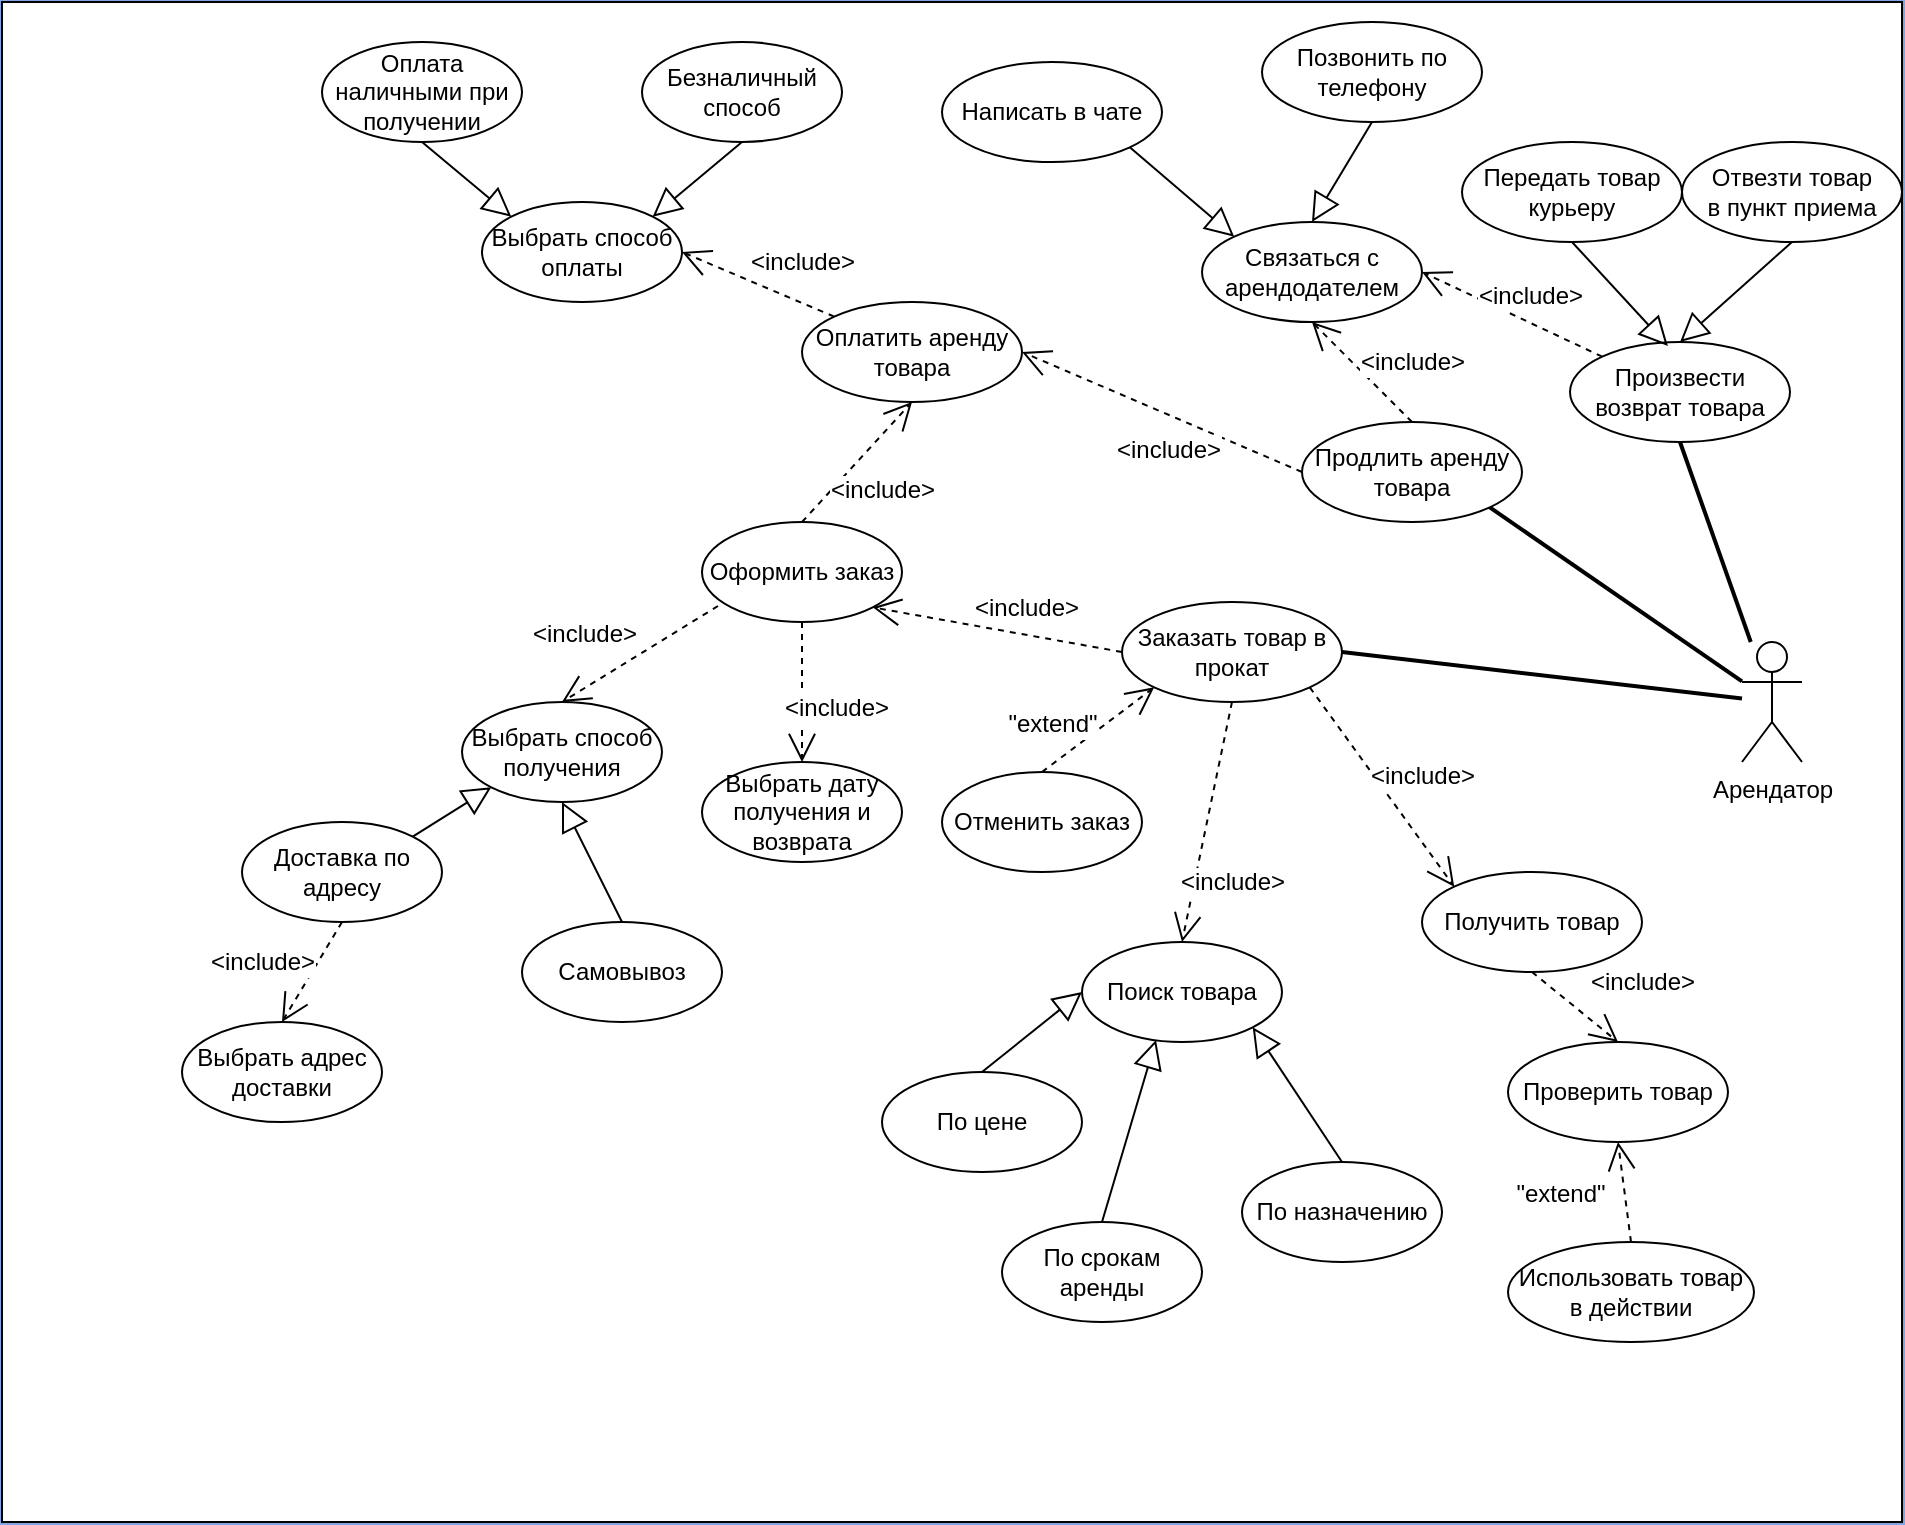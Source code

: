<mxfile version="14.6.9" type="github">
  <diagram id="ZwnTsQdj2YsQ4eZyknDP" name="Page-1">
    <mxGraphModel dx="1450" dy="705" grid="1" gridSize="10" guides="1" tooltips="1" connect="1" arrows="1" fold="1" page="1" pageScale="1" pageWidth="827" pageHeight="1169" background="#7EA6E0" math="0" shadow="0">
      <root>
        <mxCell id="0" />
        <mxCell id="1" parent="0" />
        <mxCell id="ngTAUGNhP66DBJBYgdPT-110" value="" style="rounded=0;whiteSpace=wrap;html=1;fontSize=12;shadow=0;" parent="1" vertex="1">
          <mxGeometry x="760" y="50" width="950" height="760" as="geometry" />
        </mxCell>
        <mxCell id="SECi2cDUqw07FHAR2u1D-1" value="Поиск товара" style="ellipse;whiteSpace=wrap;html=1;" parent="1" vertex="1">
          <mxGeometry x="1300" y="520" width="100" height="50" as="geometry" />
        </mxCell>
        <mxCell id="SECi2cDUqw07FHAR2u1D-3" value="Заказать товар в прокат" style="ellipse;whiteSpace=wrap;html=1;" parent="1" vertex="1">
          <mxGeometry x="1320" y="350" width="110" height="50" as="geometry" />
        </mxCell>
        <mxCell id="ngTAUGNhP66DBJBYgdPT-4" value="Арендатор&lt;br&gt;" style="shape=umlActor;verticalLabelPosition=bottom;verticalAlign=top;html=1;" parent="1" vertex="1">
          <mxGeometry x="1630" y="370" width="30" height="60" as="geometry" />
        </mxCell>
        <mxCell id="ngTAUGNhP66DBJBYgdPT-8" value="Оформить заказ" style="ellipse;whiteSpace=wrap;html=1;" parent="1" vertex="1">
          <mxGeometry x="1110" y="310" width="100" height="50" as="geometry" />
        </mxCell>
        <mxCell id="ngTAUGNhP66DBJBYgdPT-13" value="По назначению" style="ellipse;whiteSpace=wrap;html=1;" parent="1" vertex="1">
          <mxGeometry x="1380" y="630" width="100" height="50" as="geometry" />
        </mxCell>
        <mxCell id="ngTAUGNhP66DBJBYgdPT-14" value="По цене" style="ellipse;whiteSpace=wrap;html=1;" parent="1" vertex="1">
          <mxGeometry x="1200" y="585" width="100" height="50" as="geometry" />
        </mxCell>
        <mxCell id="ngTAUGNhP66DBJBYgdPT-15" value="По срокам аренды" style="ellipse;whiteSpace=wrap;html=1;" parent="1" vertex="1">
          <mxGeometry x="1260" y="660" width="100" height="50" as="geometry" />
        </mxCell>
        <mxCell id="ngTAUGNhP66DBJBYgdPT-22" value="&amp;lt;include&amp;gt;" style="endArrow=open;endSize=12;dashed=1;html=1;fontSize=12;entryX=1;entryY=1;entryDx=0;entryDy=0;exitX=0;exitY=0.5;exitDx=0;exitDy=0;" parent="1" source="SECi2cDUqw07FHAR2u1D-3" target="ngTAUGNhP66DBJBYgdPT-8" edge="1">
          <mxGeometry x="-0.188" y="-13" width="160" relative="1" as="geometry">
            <mxPoint x="1186" y="440" as="sourcePoint" />
            <mxPoint x="1437" y="514.5" as="targetPoint" />
            <Array as="points" />
            <mxPoint as="offset" />
          </mxGeometry>
        </mxCell>
        <mxCell id="ngTAUGNhP66DBJBYgdPT-28" value="&amp;lt;include&amp;gt;" style="endArrow=open;endSize=12;dashed=1;html=1;fontSize=12;entryX=0.5;entryY=0;entryDx=0;entryDy=0;exitX=0.5;exitY=1;exitDx=0;exitDy=0;" parent="1" source="SECi2cDUqw07FHAR2u1D-3" target="SECi2cDUqw07FHAR2u1D-1" edge="1">
          <mxGeometry x="0.438" y="18" width="160" relative="1" as="geometry">
            <mxPoint x="1167" y="450" as="sourcePoint" />
            <mxPoint x="1112" y="485" as="targetPoint" />
            <Array as="points" />
            <mxPoint as="offset" />
          </mxGeometry>
        </mxCell>
        <mxCell id="ngTAUGNhP66DBJBYgdPT-29" value="" style="endArrow=block;endFill=0;endSize=12;html=1;exitX=0.5;exitY=0;exitDx=0;exitDy=0;entryX=0;entryY=0.5;entryDx=0;entryDy=0;" parent="1" source="ngTAUGNhP66DBJBYgdPT-14" target="SECi2cDUqw07FHAR2u1D-1" edge="1">
          <mxGeometry width="160" relative="1" as="geometry">
            <mxPoint x="831" y="750" as="sourcePoint" />
            <mxPoint x="991" y="750" as="targetPoint" />
          </mxGeometry>
        </mxCell>
        <mxCell id="ngTAUGNhP66DBJBYgdPT-30" value="" style="endArrow=block;endFill=0;endSize=12;html=1;entryX=0.37;entryY=0.98;entryDx=0;entryDy=0;exitX=0.5;exitY=0;exitDx=0;exitDy=0;entryPerimeter=0;" parent="1" source="ngTAUGNhP66DBJBYgdPT-15" target="SECi2cDUqw07FHAR2u1D-1" edge="1">
          <mxGeometry width="160" relative="1" as="geometry">
            <mxPoint x="637" y="870" as="sourcePoint" />
            <mxPoint x="797" y="870" as="targetPoint" />
          </mxGeometry>
        </mxCell>
        <mxCell id="ngTAUGNhP66DBJBYgdPT-31" value="" style="endArrow=block;endFill=0;endSize=12;html=1;exitX=0.5;exitY=0;exitDx=0;exitDy=0;entryX=1;entryY=1;entryDx=0;entryDy=0;" parent="1" source="ngTAUGNhP66DBJBYgdPT-13" target="SECi2cDUqw07FHAR2u1D-1" edge="1">
          <mxGeometry width="160" relative="1" as="geometry">
            <mxPoint x="962.355" y="644.642" as="sourcePoint" />
            <mxPoint x="1037" y="630" as="targetPoint" />
          </mxGeometry>
        </mxCell>
        <mxCell id="ngTAUGNhP66DBJBYgdPT-38" value="" style="endArrow=open;html=1;shadow=0;strokeWidth=1;dashed=1;endFill=0;endSize=12;sketch=0;entryX=0;entryY=1;entryDx=0;entryDy=0;" parent="1" target="SECi2cDUqw07FHAR2u1D-3" edge="1">
          <mxGeometry width="50" height="50" relative="1" as="geometry">
            <mxPoint x="1280" y="435" as="sourcePoint" />
            <mxPoint x="1217" y="716" as="targetPoint" />
          </mxGeometry>
        </mxCell>
        <mxCell id="ngTAUGNhP66DBJBYgdPT-39" value="&quot;extend&quot;" style="edgeLabel;html=1;align=center;verticalAlign=middle;resizable=0;points=[];fontSize=12;" parent="ngTAUGNhP66DBJBYgdPT-38" vertex="1" connectable="0">
          <mxGeometry x="0.188" y="-2" relative="1" as="geometry">
            <mxPoint x="-30" y="-1" as="offset" />
          </mxGeometry>
        </mxCell>
        <mxCell id="ngTAUGNhP66DBJBYgdPT-40" value="Отменить заказ" style="ellipse;whiteSpace=wrap;html=1;" parent="1" vertex="1">
          <mxGeometry x="1230" y="435" width="100" height="50" as="geometry" />
        </mxCell>
        <mxCell id="ngTAUGNhP66DBJBYgdPT-71" value="Произвести возврат товара" style="ellipse;whiteSpace=wrap;html=1;" parent="1" vertex="1">
          <mxGeometry x="1544" y="220" width="110" height="50" as="geometry" />
        </mxCell>
        <mxCell id="ngTAUGNhP66DBJBYgdPT-74" value="&amp;lt;include&amp;gt;" style="endArrow=open;endSize=12;dashed=1;html=1;fontSize=12;exitX=0;exitY=0;exitDx=0;exitDy=0;entryX=1;entryY=0.5;entryDx=0;entryDy=0;" parent="1" source="ngTAUGNhP66DBJBYgdPT-71" target="ngTAUGNhP66DBJBYgdPT-75" edge="1">
          <mxGeometry x="-0.088" y="-13" width="160" relative="1" as="geometry">
            <mxPoint x="1237" y="280" as="sourcePoint" />
            <mxPoint x="1197" y="240" as="targetPoint" />
            <Array as="points" />
            <mxPoint y="1" as="offset" />
          </mxGeometry>
        </mxCell>
        <mxCell id="ngTAUGNhP66DBJBYgdPT-75" value="Связаться с арендодателем" style="ellipse;whiteSpace=wrap;html=1;" parent="1" vertex="1">
          <mxGeometry x="1360" y="160" width="110" height="50" as="geometry" />
        </mxCell>
        <mxCell id="ngTAUGNhP66DBJBYgdPT-77" value="Написать в чате" style="ellipse;whiteSpace=wrap;html=1;" parent="1" vertex="1">
          <mxGeometry x="1230" y="80" width="110" height="50" as="geometry" />
        </mxCell>
        <mxCell id="ngTAUGNhP66DBJBYgdPT-78" value="Позвонить по телефону" style="ellipse;whiteSpace=wrap;html=1;" parent="1" vertex="1">
          <mxGeometry x="1390" y="60" width="110" height="50" as="geometry" />
        </mxCell>
        <mxCell id="ngTAUGNhP66DBJBYgdPT-79" value="" style="endArrow=block;endFill=0;endSize=12;html=1;exitX=1;exitY=1;exitDx=0;exitDy=0;entryX=0;entryY=0;entryDx=0;entryDy=0;" parent="1" source="ngTAUGNhP66DBJBYgdPT-77" target="ngTAUGNhP66DBJBYgdPT-75" edge="1">
          <mxGeometry width="160" relative="1" as="geometry">
            <mxPoint x="947" y="280" as="sourcePoint" />
            <mxPoint x="1237" y="160" as="targetPoint" />
          </mxGeometry>
        </mxCell>
        <mxCell id="ngTAUGNhP66DBJBYgdPT-80" value="" style="endArrow=block;endFill=0;endSize=12;html=1;exitX=0.5;exitY=1;exitDx=0;exitDy=0;entryX=0.5;entryY=0;entryDx=0;entryDy=0;" parent="1" source="ngTAUGNhP66DBJBYgdPT-78" target="ngTAUGNhP66DBJBYgdPT-75" edge="1">
          <mxGeometry width="160" relative="1" as="geometry">
            <mxPoint x="1337" y="145" as="sourcePoint" />
            <mxPoint x="1412.01" y="185" as="targetPoint" />
          </mxGeometry>
        </mxCell>
        <mxCell id="ngTAUGNhP66DBJBYgdPT-81" value="Передать товар курьеру" style="ellipse;whiteSpace=wrap;html=1;" parent="1" vertex="1">
          <mxGeometry x="1490" y="120" width="110" height="50" as="geometry" />
        </mxCell>
        <mxCell id="ngTAUGNhP66DBJBYgdPT-84" value="Получить товар" style="ellipse;whiteSpace=wrap;html=1;" parent="1" vertex="1">
          <mxGeometry x="1470" y="485" width="110" height="50" as="geometry" />
        </mxCell>
        <mxCell id="ngTAUGNhP66DBJBYgdPT-85" value="Проверить товар" style="ellipse;whiteSpace=wrap;html=1;" parent="1" vertex="1">
          <mxGeometry x="1513" y="570" width="110" height="50" as="geometry" />
        </mxCell>
        <mxCell id="ngTAUGNhP66DBJBYgdPT-87" value="&amp;lt;include&amp;gt;" style="endArrow=open;endSize=12;dashed=1;html=1;fontSize=12;exitX=0.5;exitY=1;exitDx=0;exitDy=0;entryX=0.5;entryY=0;entryDx=0;entryDy=0;" parent="1" source="ngTAUGNhP66DBJBYgdPT-84" target="ngTAUGNhP66DBJBYgdPT-85" edge="1">
          <mxGeometry x="0.653" y="31" width="160" relative="1" as="geometry">
            <mxPoint x="1447.001" y="532.678" as="sourcePoint" />
            <mxPoint x="1538.11" y="580" as="targetPoint" />
            <Array as="points" />
            <mxPoint as="offset" />
          </mxGeometry>
        </mxCell>
        <mxCell id="ngTAUGNhP66DBJBYgdPT-92" value="Использовать товар в действии" style="ellipse;whiteSpace=wrap;html=1;" parent="1" vertex="1">
          <mxGeometry x="1513" y="670" width="123" height="50" as="geometry" />
        </mxCell>
        <mxCell id="ngTAUGNhP66DBJBYgdPT-94" value="" style="endArrow=open;html=1;shadow=0;strokeWidth=1;dashed=1;endFill=0;endSize=12;sketch=0;entryX=0.5;entryY=1;entryDx=0;entryDy=0;exitX=0.5;exitY=0;exitDx=0;exitDy=0;" parent="1" source="ngTAUGNhP66DBJBYgdPT-92" target="ngTAUGNhP66DBJBYgdPT-85" edge="1">
          <mxGeometry width="50" height="50" relative="1" as="geometry">
            <mxPoint x="1477" y="720" as="sourcePoint" />
            <mxPoint x="1571" y="784.75" as="targetPoint" />
          </mxGeometry>
        </mxCell>
        <mxCell id="ngTAUGNhP66DBJBYgdPT-95" value="&quot;extend&quot;" style="edgeLabel;html=1;align=center;verticalAlign=middle;resizable=0;points=[];fontSize=12;" parent="ngTAUGNhP66DBJBYgdPT-94" vertex="1" connectable="0">
          <mxGeometry x="0.188" y="-2" relative="1" as="geometry">
            <mxPoint x="-34" y="6" as="offset" />
          </mxGeometry>
        </mxCell>
        <mxCell id="ngTAUGNhP66DBJBYgdPT-97" value="" style="endArrow=none;endFill=0;endSize=12;html=1;rounded=1;strokeWidth=2;exitX=1;exitY=0.5;exitDx=0;exitDy=0;" parent="1" source="SECi2cDUqw07FHAR2u1D-3" target="ngTAUGNhP66DBJBYgdPT-4" edge="1">
          <mxGeometry width="160" relative="1" as="geometry">
            <mxPoint x="1417" y="520" as="sourcePoint" />
            <mxPoint x="1577" y="520" as="targetPoint" />
          </mxGeometry>
        </mxCell>
        <mxCell id="ngTAUGNhP66DBJBYgdPT-98" value="" style="endArrow=none;endFill=0;endSize=12;html=1;rounded=1;strokeWidth=2;exitX=0.5;exitY=1;exitDx=0;exitDy=0;" parent="1" source="ngTAUGNhP66DBJBYgdPT-71" target="ngTAUGNhP66DBJBYgdPT-4" edge="1">
          <mxGeometry width="160" relative="1" as="geometry">
            <mxPoint x="1177" y="370" as="sourcePoint" />
            <mxPoint x="1417" y="400" as="targetPoint" />
          </mxGeometry>
        </mxCell>
        <mxCell id="ngTAUGNhP66DBJBYgdPT-100" value="Продлить аренду товара" style="ellipse;whiteSpace=wrap;html=1;" parent="1" vertex="1">
          <mxGeometry x="1410" y="260" width="110" height="50" as="geometry" />
        </mxCell>
        <mxCell id="ngTAUGNhP66DBJBYgdPT-102" value="Оплатить аренду&lt;br&gt;товара" style="ellipse;whiteSpace=wrap;html=1;" parent="1" vertex="1">
          <mxGeometry x="1160" y="200" width="110" height="50" as="geometry" />
        </mxCell>
        <mxCell id="ngTAUGNhP66DBJBYgdPT-105" value="&amp;lt;include&amp;gt;" style="endArrow=open;endSize=12;dashed=1;html=1;fontSize=12;exitX=0.5;exitY=0;exitDx=0;exitDy=0;entryX=0.5;entryY=1;entryDx=0;entryDy=0;" parent="1" source="ngTAUGNhP66DBJBYgdPT-100" target="ngTAUGNhP66DBJBYgdPT-75" edge="1">
          <mxGeometry x="-0.4" y="-21" width="160" relative="1" as="geometry">
            <mxPoint x="1384" y="305" as="sourcePoint" />
            <mxPoint x="1194" y="265" as="targetPoint" />
            <Array as="points" />
            <mxPoint as="offset" />
          </mxGeometry>
        </mxCell>
        <mxCell id="ngTAUGNhP66DBJBYgdPT-106" value="&amp;lt;include&amp;gt;" style="endArrow=open;endSize=12;dashed=1;html=1;fontSize=12;exitX=0;exitY=0.5;exitDx=0;exitDy=0;entryX=1;entryY=0.5;entryDx=0;entryDy=0;" parent="1" source="ngTAUGNhP66DBJBYgdPT-100" target="ngTAUGNhP66DBJBYgdPT-102" edge="1">
          <mxGeometry x="-0.156" y="16" width="160" relative="1" as="geometry">
            <mxPoint x="1177" y="260" as="sourcePoint" />
            <mxPoint x="987" y="220" as="targetPoint" />
            <Array as="points" />
            <mxPoint x="-1" as="offset" />
          </mxGeometry>
        </mxCell>
        <mxCell id="ngTAUGNhP66DBJBYgdPT-107" value="&amp;lt;include&amp;gt;" style="endArrow=open;endSize=12;dashed=1;html=1;fontSize=12;exitX=0.5;exitY=0;exitDx=0;exitDy=0;entryX=0.5;entryY=1;entryDx=0;entryDy=0;" parent="1" source="ngTAUGNhP66DBJBYgdPT-8" target="ngTAUGNhP66DBJBYgdPT-102" edge="1">
          <mxGeometry x="-0.035" y="-20" width="160" relative="1" as="geometry">
            <mxPoint x="1147" y="340" as="sourcePoint" />
            <mxPoint x="957" y="300" as="targetPoint" />
            <Array as="points" />
            <mxPoint x="-1" as="offset" />
          </mxGeometry>
        </mxCell>
        <mxCell id="ngTAUGNhP66DBJBYgdPT-108" value="" style="endArrow=none;endFill=0;endSize=12;html=1;rounded=1;strokeWidth=2;exitX=1;exitY=1;exitDx=0;exitDy=0;" parent="1" source="ngTAUGNhP66DBJBYgdPT-100" target="ngTAUGNhP66DBJBYgdPT-4" edge="1">
          <mxGeometry width="160" relative="1" as="geometry">
            <mxPoint x="1222" y="383.88" as="sourcePoint" />
            <mxPoint x="1542" y="390" as="targetPoint" />
          </mxGeometry>
        </mxCell>
        <mxCell id="Q_d8XJE9VoqQTzxeZHrw-4" value="Безналичный&lt;br&gt;способ" style="ellipse;whiteSpace=wrap;html=1;" vertex="1" parent="1">
          <mxGeometry x="1080" y="70" width="100" height="50" as="geometry" />
        </mxCell>
        <mxCell id="Q_d8XJE9VoqQTzxeZHrw-34" value="&amp;lt;include&amp;gt;" style="endArrow=open;endSize=12;dashed=1;html=1;fontSize=12;entryX=0;entryY=0;entryDx=0;entryDy=0;exitX=1;exitY=1;exitDx=0;exitDy=0;" edge="1" parent="1" source="SECi2cDUqw07FHAR2u1D-3" target="ngTAUGNhP66DBJBYgdPT-84">
          <mxGeometry x="0.123" y="19" width="160" relative="1" as="geometry">
            <mxPoint x="1406" y="450.0" as="sourcePoint" />
            <mxPoint x="1400" y="555.0" as="targetPoint" />
            <Array as="points" />
            <mxPoint as="offset" />
          </mxGeometry>
        </mxCell>
        <mxCell id="Q_d8XJE9VoqQTzxeZHrw-39" value="Выбрать адрес доставки" style="ellipse;whiteSpace=wrap;html=1;" vertex="1" parent="1">
          <mxGeometry x="850" y="560" width="100" height="50" as="geometry" />
        </mxCell>
        <mxCell id="Q_d8XJE9VoqQTzxeZHrw-40" value="Доставка по адресу" style="ellipse;whiteSpace=wrap;html=1;" vertex="1" parent="1">
          <mxGeometry x="880" y="460" width="100" height="50" as="geometry" />
        </mxCell>
        <mxCell id="Q_d8XJE9VoqQTzxeZHrw-41" value="Выбрать способ получения" style="ellipse;whiteSpace=wrap;html=1;" vertex="1" parent="1">
          <mxGeometry x="990" y="400" width="100" height="50" as="geometry" />
        </mxCell>
        <mxCell id="Q_d8XJE9VoqQTzxeZHrw-42" value="Самовывоз" style="ellipse;whiteSpace=wrap;html=1;" vertex="1" parent="1">
          <mxGeometry x="1020" y="510" width="100" height="50" as="geometry" />
        </mxCell>
        <mxCell id="Q_d8XJE9VoqQTzxeZHrw-43" value="Выбрать дату получения и возврата" style="ellipse;whiteSpace=wrap;html=1;" vertex="1" parent="1">
          <mxGeometry x="1110" y="430" width="100" height="50" as="geometry" />
        </mxCell>
        <mxCell id="Q_d8XJE9VoqQTzxeZHrw-62" value="Выбрать способ оплаты" style="ellipse;whiteSpace=wrap;html=1;" vertex="1" parent="1">
          <mxGeometry x="1000" y="150" width="100" height="50" as="geometry" />
        </mxCell>
        <mxCell id="Q_d8XJE9VoqQTzxeZHrw-63" value="Оплата наличными при получении" style="ellipse;whiteSpace=wrap;html=1;" vertex="1" parent="1">
          <mxGeometry x="920" y="70" width="100" height="50" as="geometry" />
        </mxCell>
        <mxCell id="Q_d8XJE9VoqQTzxeZHrw-71" value="&amp;lt;include&amp;gt;" style="endArrow=open;endSize=12;dashed=1;html=1;fontSize=12;exitX=0;exitY=0;exitDx=0;exitDy=0;entryX=1;entryY=0.5;entryDx=0;entryDy=0;" edge="1" parent="1" source="ngTAUGNhP66DBJBYgdPT-102" target="Q_d8XJE9VoqQTzxeZHrw-62">
          <mxGeometry x="-0.383" y="-19" width="160" relative="1" as="geometry">
            <mxPoint x="1085.355" y="292.322" as="sourcePoint" />
            <mxPoint x="1176.194" y="232.716" as="targetPoint" />
            <Array as="points" />
            <mxPoint as="offset" />
          </mxGeometry>
        </mxCell>
        <mxCell id="Q_d8XJE9VoqQTzxeZHrw-73" value="&amp;lt;include&amp;gt;" style="endArrow=open;endSize=12;dashed=1;html=1;fontSize=12;entryX=0.5;entryY=0;entryDx=0;entryDy=0;exitX=0.5;exitY=1;exitDx=0;exitDy=0;" edge="1" parent="1" source="ngTAUGNhP66DBJBYgdPT-8" target="Q_d8XJE9VoqQTzxeZHrw-43">
          <mxGeometry x="0.22" y="17" width="160" relative="1" as="geometry">
            <mxPoint x="950.0" y="370.0" as="sourcePoint" />
            <mxPoint x="1014.645" y="327.678" as="targetPoint" />
            <Array as="points" />
            <mxPoint as="offset" />
          </mxGeometry>
        </mxCell>
        <mxCell id="Q_d8XJE9VoqQTzxeZHrw-74" value="&amp;lt;include&amp;gt;" style="endArrow=open;endSize=12;dashed=1;html=1;fontSize=12;entryX=0.5;entryY=0;entryDx=0;entryDy=0;exitX=0.08;exitY=0.84;exitDx=0;exitDy=0;exitPerimeter=0;" edge="1" parent="1" source="ngTAUGNhP66DBJBYgdPT-8" target="Q_d8XJE9VoqQTzxeZHrw-41">
          <mxGeometry x="0.416" y="-22" width="160" relative="1" as="geometry">
            <mxPoint x="960.0" y="380.0" as="sourcePoint" />
            <mxPoint x="1024.645" y="337.678" as="targetPoint" />
            <Array as="points" />
            <mxPoint y="-1" as="offset" />
          </mxGeometry>
        </mxCell>
        <mxCell id="Q_d8XJE9VoqQTzxeZHrw-78" value="" style="endArrow=block;endFill=0;endSize=12;html=1;exitX=0.5;exitY=1;exitDx=0;exitDy=0;entryX=0;entryY=0;entryDx=0;entryDy=0;" edge="1" parent="1" source="Q_d8XJE9VoqQTzxeZHrw-63" target="Q_d8XJE9VoqQTzxeZHrw-62">
          <mxGeometry width="160" relative="1" as="geometry">
            <mxPoint x="927" y="170.0" as="sourcePoint" />
            <mxPoint x="981.524" y="226.884" as="targetPoint" />
          </mxGeometry>
        </mxCell>
        <mxCell id="Q_d8XJE9VoqQTzxeZHrw-79" value="" style="endArrow=block;endFill=0;endSize=12;html=1;exitX=0.5;exitY=1;exitDx=0;exitDy=0;entryX=1;entryY=0;entryDx=0;entryDy=0;" edge="1" parent="1" source="Q_d8XJE9VoqQTzxeZHrw-4" target="Q_d8XJE9VoqQTzxeZHrw-62">
          <mxGeometry width="160" relative="1" as="geometry">
            <mxPoint x="920.0" y="165" as="sourcePoint" />
            <mxPoint x="980.0" y="165" as="targetPoint" />
          </mxGeometry>
        </mxCell>
        <mxCell id="Q_d8XJE9VoqQTzxeZHrw-80" value="" style="endArrow=block;endFill=0;endSize=12;html=1;entryX=0.5;entryY=1;entryDx=0;entryDy=0;exitX=0.5;exitY=0;exitDx=0;exitDy=0;" edge="1" parent="1" source="Q_d8XJE9VoqQTzxeZHrw-42" target="Q_d8XJE9VoqQTzxeZHrw-41">
          <mxGeometry width="160" relative="1" as="geometry">
            <mxPoint x="1100" y="560" as="sourcePoint" />
            <mxPoint x="990.0" y="175" as="targetPoint" />
            <Array as="points" />
          </mxGeometry>
        </mxCell>
        <mxCell id="Q_d8XJE9VoqQTzxeZHrw-81" value="" style="endArrow=block;endFill=0;endSize=12;html=1;exitX=1;exitY=0;exitDx=0;exitDy=0;entryX=0;entryY=1;entryDx=0;entryDy=0;" edge="1" parent="1" source="Q_d8XJE9VoqQTzxeZHrw-40" target="Q_d8XJE9VoqQTzxeZHrw-41">
          <mxGeometry width="160" relative="1" as="geometry">
            <mxPoint x="1100.0" y="560.0" as="sourcePoint" />
            <mxPoint x="1065.355" y="512.678" as="targetPoint" />
            <Array as="points" />
          </mxGeometry>
        </mxCell>
        <mxCell id="Q_d8XJE9VoqQTzxeZHrw-82" value="&amp;lt;include&amp;gt;" style="endArrow=open;endSize=12;dashed=1;html=1;fontSize=12;exitX=0.5;exitY=1;exitDx=0;exitDy=0;entryX=0.5;entryY=0;entryDx=0;entryDy=0;" edge="1" parent="1" source="Q_d8XJE9VoqQTzxeZHrw-40" target="Q_d8XJE9VoqQTzxeZHrw-39">
          <mxGeometry x="0.294" y="-24" width="160" relative="1" as="geometry">
            <mxPoint x="1068.82" y="747.25" as="sourcePoint" />
            <mxPoint x="1069.92" y="610" as="targetPoint" />
            <Array as="points" />
            <mxPoint as="offset" />
          </mxGeometry>
        </mxCell>
        <mxCell id="Q_d8XJE9VoqQTzxeZHrw-85" value="Отвезти товар&lt;br&gt;в пункт приема" style="ellipse;whiteSpace=wrap;html=1;" vertex="1" parent="1">
          <mxGeometry x="1600" y="120" width="110" height="50" as="geometry" />
        </mxCell>
        <mxCell id="Q_d8XJE9VoqQTzxeZHrw-86" value="" style="endArrow=block;endFill=0;endSize=12;html=1;exitX=0.5;exitY=1;exitDx=0;exitDy=0;entryX=0.445;entryY=0.04;entryDx=0;entryDy=0;entryPerimeter=0;" edge="1" parent="1" source="ngTAUGNhP66DBJBYgdPT-81" target="ngTAUGNhP66DBJBYgdPT-71">
          <mxGeometry width="160" relative="1" as="geometry">
            <mxPoint x="1596.82" y="172.68" as="sourcePoint" />
            <mxPoint x="1552.175" y="210.002" as="targetPoint" />
          </mxGeometry>
        </mxCell>
        <mxCell id="Q_d8XJE9VoqQTzxeZHrw-87" value="" style="endArrow=block;endFill=0;endSize=12;html=1;exitX=0.5;exitY=1;exitDx=0;exitDy=0;entryX=0.5;entryY=0;entryDx=0;entryDy=0;" edge="1" parent="1" source="Q_d8XJE9VoqQTzxeZHrw-85" target="ngTAUGNhP66DBJBYgdPT-71">
          <mxGeometry width="160" relative="1" as="geometry">
            <mxPoint x="1555" y="180" as="sourcePoint" />
            <mxPoint x="1602.95" y="232" as="targetPoint" />
          </mxGeometry>
        </mxCell>
      </root>
    </mxGraphModel>
  </diagram>
</mxfile>
